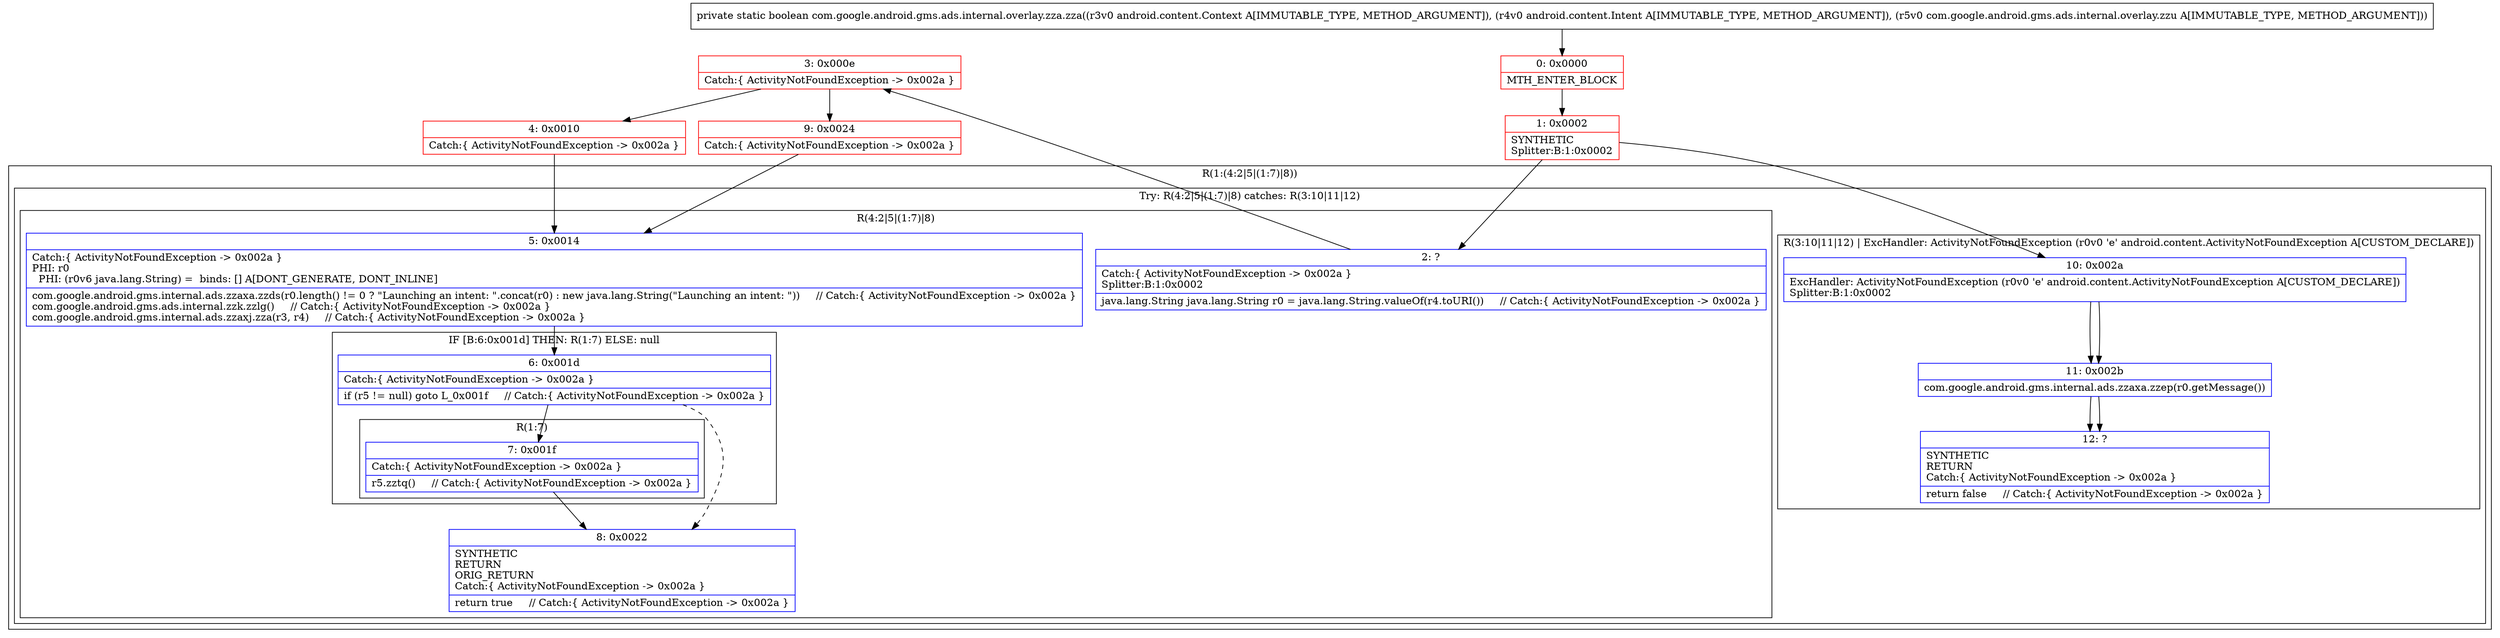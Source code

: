 digraph "CFG forcom.google.android.gms.ads.internal.overlay.zza.zza(Landroid\/content\/Context;Landroid\/content\/Intent;Lcom\/google\/android\/gms\/ads\/internal\/overlay\/zzu;)Z" {
subgraph cluster_Region_139934413 {
label = "R(1:(4:2|5|(1:7)|8))";
node [shape=record,color=blue];
subgraph cluster_TryCatchRegion_1055883002 {
label = "Try: R(4:2|5|(1:7)|8) catches: R(3:10|11|12)";
node [shape=record,color=blue];
subgraph cluster_Region_1724743323 {
label = "R(4:2|5|(1:7)|8)";
node [shape=record,color=blue];
Node_2 [shape=record,label="{2\:\ ?|Catch:\{ ActivityNotFoundException \-\> 0x002a \}\lSplitter:B:1:0x0002\l|java.lang.String java.lang.String r0 = java.lang.String.valueOf(r4.toURI())     \/\/ Catch:\{ ActivityNotFoundException \-\> 0x002a \}\l}"];
Node_5 [shape=record,label="{5\:\ 0x0014|Catch:\{ ActivityNotFoundException \-\> 0x002a \}\lPHI: r0 \l  PHI: (r0v6 java.lang.String) =  binds: [] A[DONT_GENERATE, DONT_INLINE]\l|com.google.android.gms.internal.ads.zzaxa.zzds(r0.length() != 0 ? \"Launching an intent: \".concat(r0) : new java.lang.String(\"Launching an intent: \"))     \/\/ Catch:\{ ActivityNotFoundException \-\> 0x002a \}\lcom.google.android.gms.ads.internal.zzk.zzlg()     \/\/ Catch:\{ ActivityNotFoundException \-\> 0x002a \}\lcom.google.android.gms.internal.ads.zzaxj.zza(r3, r4)     \/\/ Catch:\{ ActivityNotFoundException \-\> 0x002a \}\l}"];
subgraph cluster_IfRegion_1529637871 {
label = "IF [B:6:0x001d] THEN: R(1:7) ELSE: null";
node [shape=record,color=blue];
Node_6 [shape=record,label="{6\:\ 0x001d|Catch:\{ ActivityNotFoundException \-\> 0x002a \}\l|if (r5 != null) goto L_0x001f     \/\/ Catch:\{ ActivityNotFoundException \-\> 0x002a \}\l}"];
subgraph cluster_Region_1001462112 {
label = "R(1:7)";
node [shape=record,color=blue];
Node_7 [shape=record,label="{7\:\ 0x001f|Catch:\{ ActivityNotFoundException \-\> 0x002a \}\l|r5.zztq()     \/\/ Catch:\{ ActivityNotFoundException \-\> 0x002a \}\l}"];
}
}
Node_8 [shape=record,label="{8\:\ 0x0022|SYNTHETIC\lRETURN\lORIG_RETURN\lCatch:\{ ActivityNotFoundException \-\> 0x002a \}\l|return true     \/\/ Catch:\{ ActivityNotFoundException \-\> 0x002a \}\l}"];
}
subgraph cluster_Region_176278921 {
label = "R(3:10|11|12) | ExcHandler: ActivityNotFoundException (r0v0 'e' android.content.ActivityNotFoundException A[CUSTOM_DECLARE])\l";
node [shape=record,color=blue];
Node_10 [shape=record,label="{10\:\ 0x002a|ExcHandler: ActivityNotFoundException (r0v0 'e' android.content.ActivityNotFoundException A[CUSTOM_DECLARE])\lSplitter:B:1:0x0002\l}"];
Node_11 [shape=record,label="{11\:\ 0x002b|com.google.android.gms.internal.ads.zzaxa.zzep(r0.getMessage())\l}"];
Node_12 [shape=record,label="{12\:\ ?|SYNTHETIC\lRETURN\lCatch:\{ ActivityNotFoundException \-\> 0x002a \}\l|return false     \/\/ Catch:\{ ActivityNotFoundException \-\> 0x002a \}\l}"];
}
}
}
subgraph cluster_Region_176278921 {
label = "R(3:10|11|12) | ExcHandler: ActivityNotFoundException (r0v0 'e' android.content.ActivityNotFoundException A[CUSTOM_DECLARE])\l";
node [shape=record,color=blue];
Node_10 [shape=record,label="{10\:\ 0x002a|ExcHandler: ActivityNotFoundException (r0v0 'e' android.content.ActivityNotFoundException A[CUSTOM_DECLARE])\lSplitter:B:1:0x0002\l}"];
Node_11 [shape=record,label="{11\:\ 0x002b|com.google.android.gms.internal.ads.zzaxa.zzep(r0.getMessage())\l}"];
Node_12 [shape=record,label="{12\:\ ?|SYNTHETIC\lRETURN\lCatch:\{ ActivityNotFoundException \-\> 0x002a \}\l|return false     \/\/ Catch:\{ ActivityNotFoundException \-\> 0x002a \}\l}"];
}
Node_0 [shape=record,color=red,label="{0\:\ 0x0000|MTH_ENTER_BLOCK\l}"];
Node_1 [shape=record,color=red,label="{1\:\ 0x0002|SYNTHETIC\lSplitter:B:1:0x0002\l}"];
Node_3 [shape=record,color=red,label="{3\:\ 0x000e|Catch:\{ ActivityNotFoundException \-\> 0x002a \}\l}"];
Node_4 [shape=record,color=red,label="{4\:\ 0x0010|Catch:\{ ActivityNotFoundException \-\> 0x002a \}\l}"];
Node_9 [shape=record,color=red,label="{9\:\ 0x0024|Catch:\{ ActivityNotFoundException \-\> 0x002a \}\l}"];
MethodNode[shape=record,label="{private static boolean com.google.android.gms.ads.internal.overlay.zza.zza((r3v0 android.content.Context A[IMMUTABLE_TYPE, METHOD_ARGUMENT]), (r4v0 android.content.Intent A[IMMUTABLE_TYPE, METHOD_ARGUMENT]), (r5v0 com.google.android.gms.ads.internal.overlay.zzu A[IMMUTABLE_TYPE, METHOD_ARGUMENT])) }"];
MethodNode -> Node_0;
Node_2 -> Node_3;
Node_5 -> Node_6;
Node_6 -> Node_7;
Node_6 -> Node_8[style=dashed];
Node_7 -> Node_8;
Node_10 -> Node_11;
Node_11 -> Node_12;
Node_10 -> Node_11;
Node_11 -> Node_12;
Node_0 -> Node_1;
Node_1 -> Node_2;
Node_1 -> Node_10;
Node_3 -> Node_4;
Node_3 -> Node_9;
Node_4 -> Node_5;
Node_9 -> Node_5;
}

